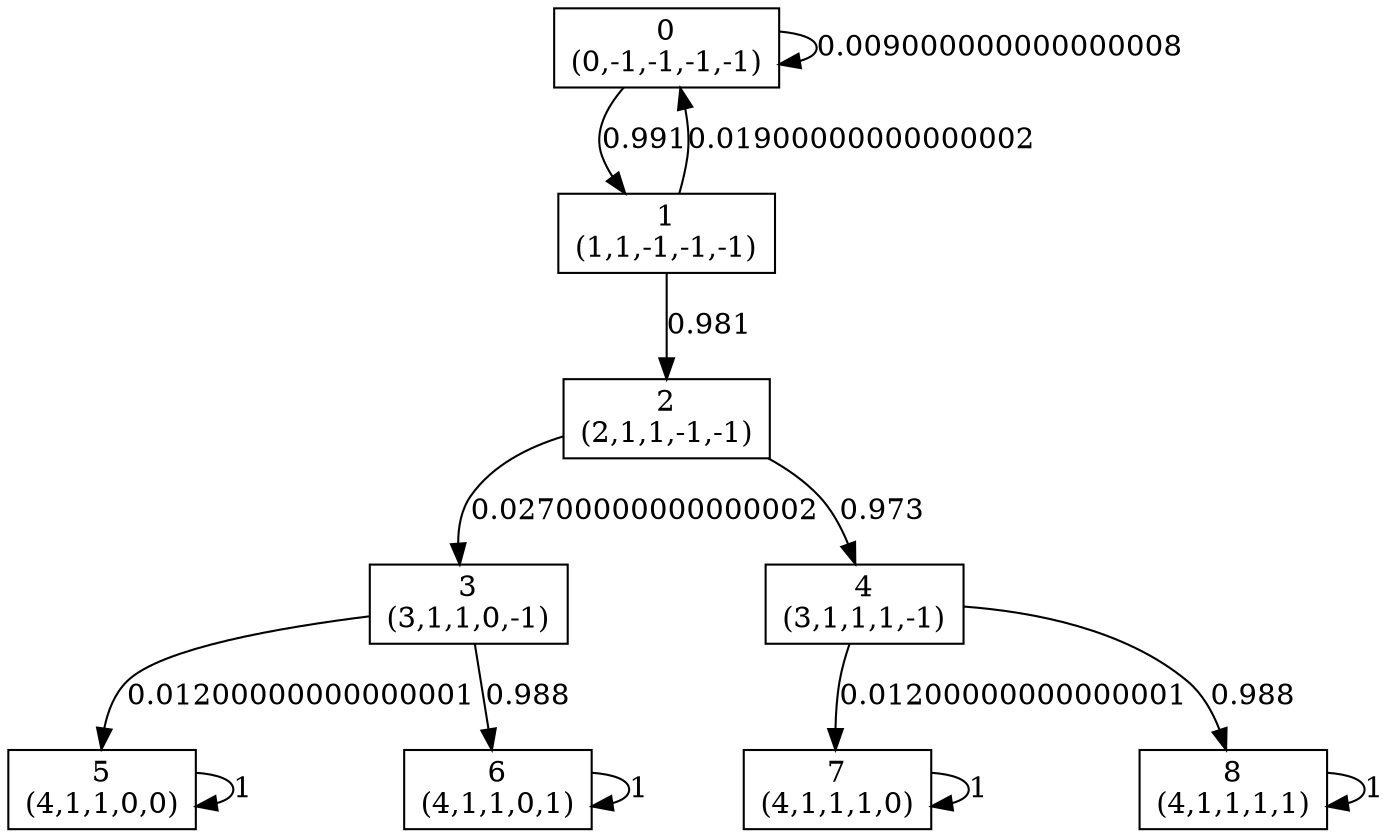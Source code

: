 digraph P {
node [shape=box];
0 -> 0 [ label="0.009000000000000008" ];
0 -> 1 [ label="0.991" ];
1 -> 0 [ label="0.01900000000000002" ];
1 -> 2 [ label="0.981" ];
2 -> 3 [ label="0.02700000000000002" ];
2 -> 4 [ label="0.973" ];
3 -> 5 [ label="0.01200000000000001" ];
3 -> 6 [ label="0.988" ];
4 -> 7 [ label="0.01200000000000001" ];
4 -> 8 [ label="0.988" ];
5 -> 5 [ label="1" ];
6 -> 6 [ label="1" ];
7 -> 7 [ label="1" ];
8 -> 8 [ label="1" ];
0 [label="0\n(0,-1,-1,-1,-1)"];
1 [label="1\n(1,1,-1,-1,-1)"];
2 [label="2\n(2,1,1,-1,-1)"];
3 [label="3\n(3,1,1,0,-1)"];
4 [label="4\n(3,1,1,1,-1)"];
5 [label="5\n(4,1,1,0,0)"];
6 [label="6\n(4,1,1,0,1)"];
7 [label="7\n(4,1,1,1,0)"];
8 [label="8\n(4,1,1,1,1)"];
}
